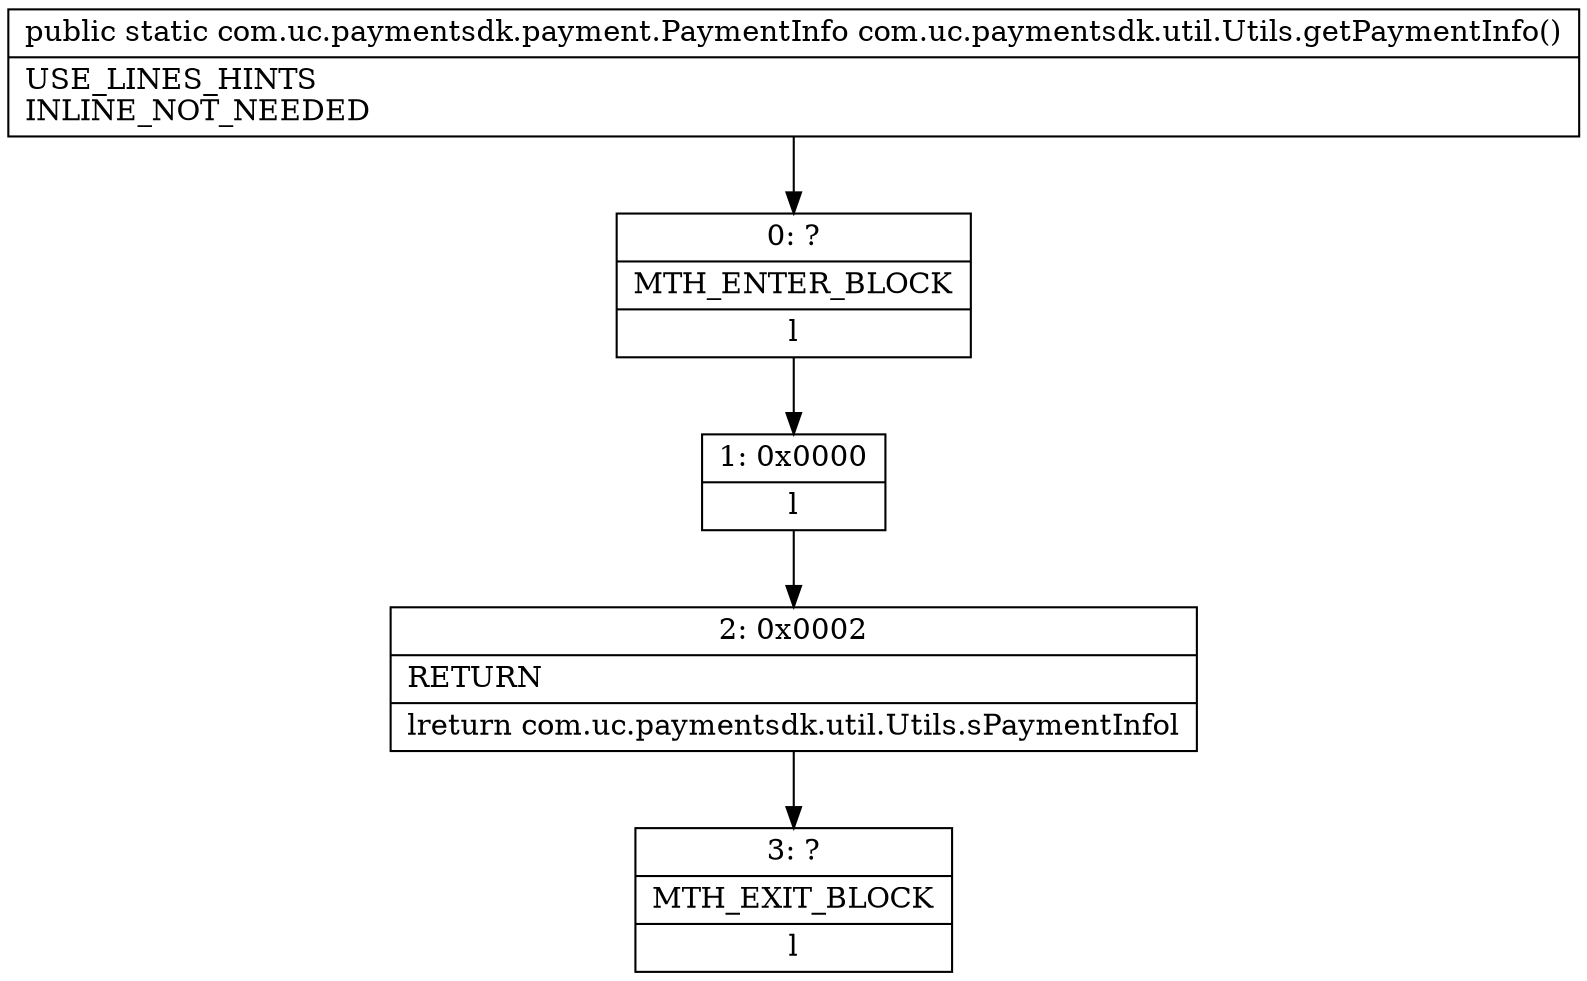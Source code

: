 digraph "CFG forcom.uc.paymentsdk.util.Utils.getPaymentInfo()Lcom\/uc\/paymentsdk\/payment\/PaymentInfo;" {
Node_0 [shape=record,label="{0\:\ ?|MTH_ENTER_BLOCK\l|l}"];
Node_1 [shape=record,label="{1\:\ 0x0000|l}"];
Node_2 [shape=record,label="{2\:\ 0x0002|RETURN\l|lreturn com.uc.paymentsdk.util.Utils.sPaymentInfol}"];
Node_3 [shape=record,label="{3\:\ ?|MTH_EXIT_BLOCK\l|l}"];
MethodNode[shape=record,label="{public static com.uc.paymentsdk.payment.PaymentInfo com.uc.paymentsdk.util.Utils.getPaymentInfo()  | USE_LINES_HINTS\lINLINE_NOT_NEEDED\l}"];
MethodNode -> Node_0;
Node_0 -> Node_1;
Node_1 -> Node_2;
Node_2 -> Node_3;
}

